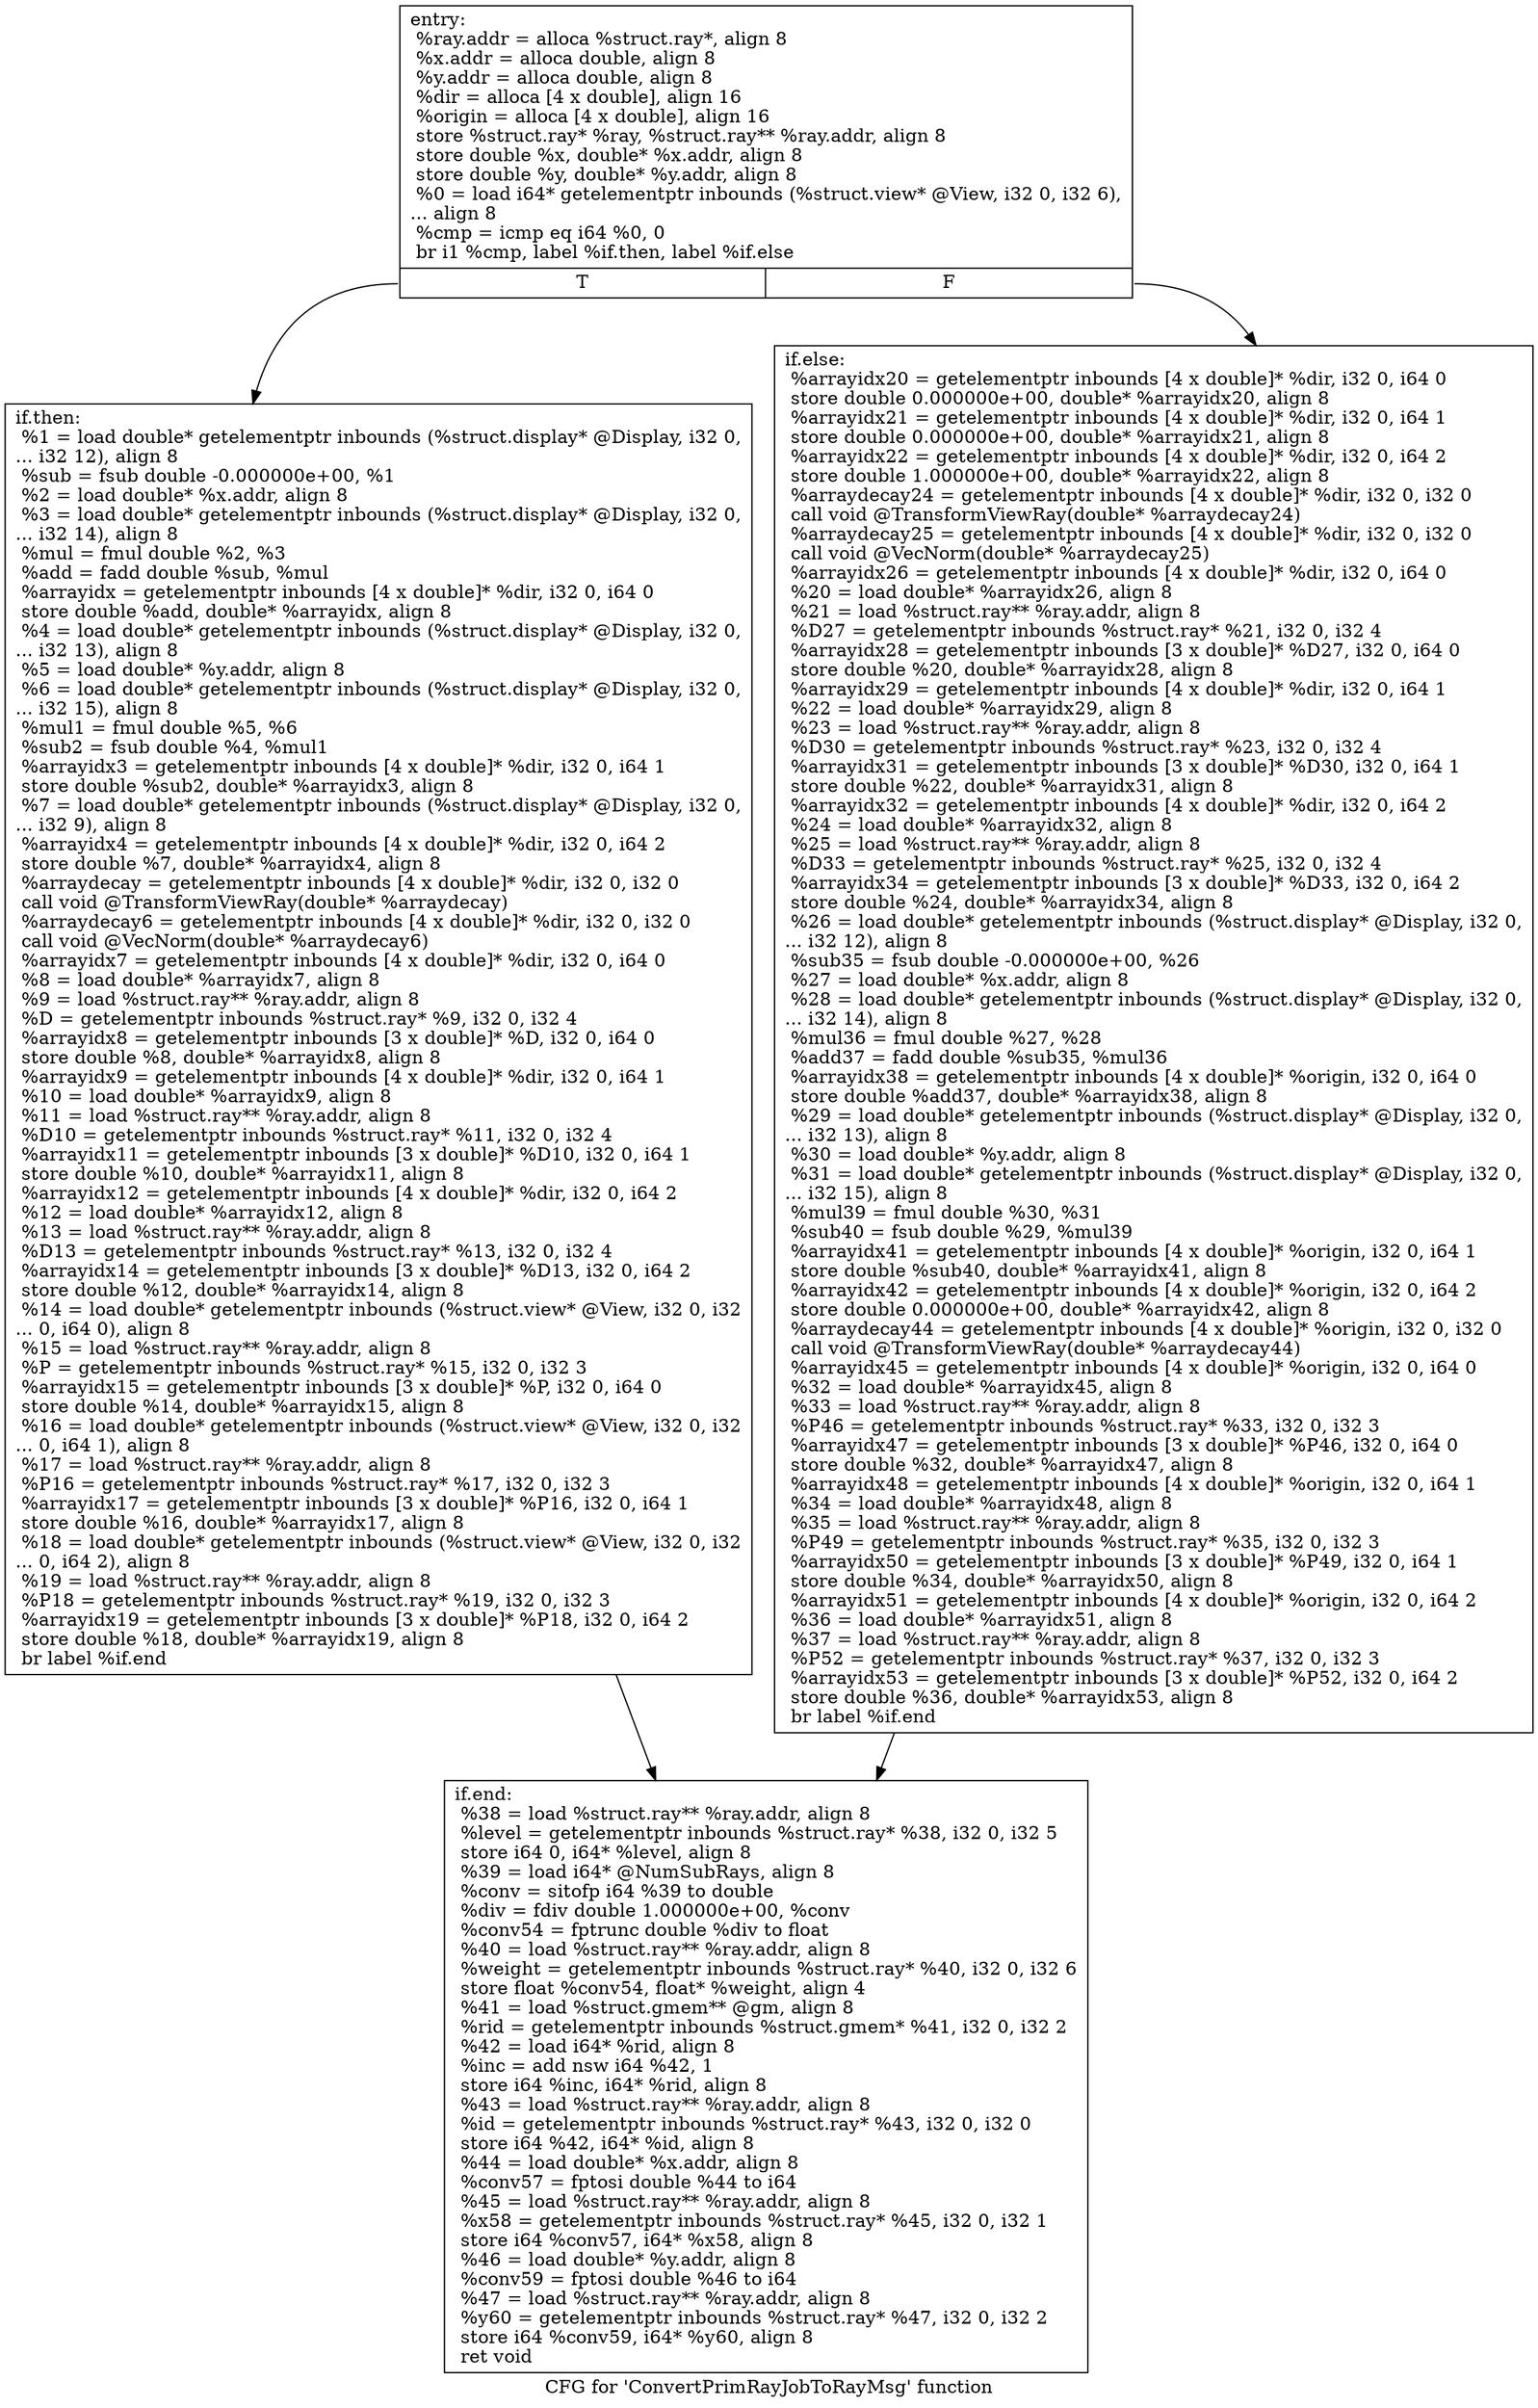 digraph "CFG for 'ConvertPrimRayJobToRayMsg' function" {
	label="CFG for 'ConvertPrimRayJobToRayMsg' function";

	Node0x6096d70 [shape=record,label="{entry:\l  %ray.addr = alloca %struct.ray*, align 8\l  %x.addr = alloca double, align 8\l  %y.addr = alloca double, align 8\l  %dir = alloca [4 x double], align 16\l  %origin = alloca [4 x double], align 16\l  store %struct.ray* %ray, %struct.ray** %ray.addr, align 8\l  store double %x, double* %x.addr, align 8\l  store double %y, double* %y.addr, align 8\l  %0 = load i64* getelementptr inbounds (%struct.view* @View, i32 0, i32 6),\l... align 8\l  %cmp = icmp eq i64 %0, 0\l  br i1 %cmp, label %if.then, label %if.else\l|{<s0>T|<s1>F}}"];
	Node0x6096d70:s0 -> Node0x60971c0;
	Node0x6096d70:s1 -> Node0x6097210;
	Node0x60971c0 [shape=record,label="{if.then:                                          \l  %1 = load double* getelementptr inbounds (%struct.display* @Display, i32 0,\l... i32 12), align 8\l  %sub = fsub double -0.000000e+00, %1\l  %2 = load double* %x.addr, align 8\l  %3 = load double* getelementptr inbounds (%struct.display* @Display, i32 0,\l... i32 14), align 8\l  %mul = fmul double %2, %3\l  %add = fadd double %sub, %mul\l  %arrayidx = getelementptr inbounds [4 x double]* %dir, i32 0, i64 0\l  store double %add, double* %arrayidx, align 8\l  %4 = load double* getelementptr inbounds (%struct.display* @Display, i32 0,\l... i32 13), align 8\l  %5 = load double* %y.addr, align 8\l  %6 = load double* getelementptr inbounds (%struct.display* @Display, i32 0,\l... i32 15), align 8\l  %mul1 = fmul double %5, %6\l  %sub2 = fsub double %4, %mul1\l  %arrayidx3 = getelementptr inbounds [4 x double]* %dir, i32 0, i64 1\l  store double %sub2, double* %arrayidx3, align 8\l  %7 = load double* getelementptr inbounds (%struct.display* @Display, i32 0,\l... i32 9), align 8\l  %arrayidx4 = getelementptr inbounds [4 x double]* %dir, i32 0, i64 2\l  store double %7, double* %arrayidx4, align 8\l  %arraydecay = getelementptr inbounds [4 x double]* %dir, i32 0, i32 0\l  call void @TransformViewRay(double* %arraydecay)\l  %arraydecay6 = getelementptr inbounds [4 x double]* %dir, i32 0, i32 0\l  call void @VecNorm(double* %arraydecay6)\l  %arrayidx7 = getelementptr inbounds [4 x double]* %dir, i32 0, i64 0\l  %8 = load double* %arrayidx7, align 8\l  %9 = load %struct.ray** %ray.addr, align 8\l  %D = getelementptr inbounds %struct.ray* %9, i32 0, i32 4\l  %arrayidx8 = getelementptr inbounds [3 x double]* %D, i32 0, i64 0\l  store double %8, double* %arrayidx8, align 8\l  %arrayidx9 = getelementptr inbounds [4 x double]* %dir, i32 0, i64 1\l  %10 = load double* %arrayidx9, align 8\l  %11 = load %struct.ray** %ray.addr, align 8\l  %D10 = getelementptr inbounds %struct.ray* %11, i32 0, i32 4\l  %arrayidx11 = getelementptr inbounds [3 x double]* %D10, i32 0, i64 1\l  store double %10, double* %arrayidx11, align 8\l  %arrayidx12 = getelementptr inbounds [4 x double]* %dir, i32 0, i64 2\l  %12 = load double* %arrayidx12, align 8\l  %13 = load %struct.ray** %ray.addr, align 8\l  %D13 = getelementptr inbounds %struct.ray* %13, i32 0, i32 4\l  %arrayidx14 = getelementptr inbounds [3 x double]* %D13, i32 0, i64 2\l  store double %12, double* %arrayidx14, align 8\l  %14 = load double* getelementptr inbounds (%struct.view* @View, i32 0, i32\l... 0, i64 0), align 8\l  %15 = load %struct.ray** %ray.addr, align 8\l  %P = getelementptr inbounds %struct.ray* %15, i32 0, i32 3\l  %arrayidx15 = getelementptr inbounds [3 x double]* %P, i32 0, i64 0\l  store double %14, double* %arrayidx15, align 8\l  %16 = load double* getelementptr inbounds (%struct.view* @View, i32 0, i32\l... 0, i64 1), align 8\l  %17 = load %struct.ray** %ray.addr, align 8\l  %P16 = getelementptr inbounds %struct.ray* %17, i32 0, i32 3\l  %arrayidx17 = getelementptr inbounds [3 x double]* %P16, i32 0, i64 1\l  store double %16, double* %arrayidx17, align 8\l  %18 = load double* getelementptr inbounds (%struct.view* @View, i32 0, i32\l... 0, i64 2), align 8\l  %19 = load %struct.ray** %ray.addr, align 8\l  %P18 = getelementptr inbounds %struct.ray* %19, i32 0, i32 3\l  %arrayidx19 = getelementptr inbounds [3 x double]* %P18, i32 0, i64 2\l  store double %18, double* %arrayidx19, align 8\l  br label %if.end\l}"];
	Node0x60971c0 -> Node0x6097260;
	Node0x6097210 [shape=record,label="{if.else:                                          \l  %arrayidx20 = getelementptr inbounds [4 x double]* %dir, i32 0, i64 0\l  store double 0.000000e+00, double* %arrayidx20, align 8\l  %arrayidx21 = getelementptr inbounds [4 x double]* %dir, i32 0, i64 1\l  store double 0.000000e+00, double* %arrayidx21, align 8\l  %arrayidx22 = getelementptr inbounds [4 x double]* %dir, i32 0, i64 2\l  store double 1.000000e+00, double* %arrayidx22, align 8\l  %arraydecay24 = getelementptr inbounds [4 x double]* %dir, i32 0, i32 0\l  call void @TransformViewRay(double* %arraydecay24)\l  %arraydecay25 = getelementptr inbounds [4 x double]* %dir, i32 0, i32 0\l  call void @VecNorm(double* %arraydecay25)\l  %arrayidx26 = getelementptr inbounds [4 x double]* %dir, i32 0, i64 0\l  %20 = load double* %arrayidx26, align 8\l  %21 = load %struct.ray** %ray.addr, align 8\l  %D27 = getelementptr inbounds %struct.ray* %21, i32 0, i32 4\l  %arrayidx28 = getelementptr inbounds [3 x double]* %D27, i32 0, i64 0\l  store double %20, double* %arrayidx28, align 8\l  %arrayidx29 = getelementptr inbounds [4 x double]* %dir, i32 0, i64 1\l  %22 = load double* %arrayidx29, align 8\l  %23 = load %struct.ray** %ray.addr, align 8\l  %D30 = getelementptr inbounds %struct.ray* %23, i32 0, i32 4\l  %arrayidx31 = getelementptr inbounds [3 x double]* %D30, i32 0, i64 1\l  store double %22, double* %arrayidx31, align 8\l  %arrayidx32 = getelementptr inbounds [4 x double]* %dir, i32 0, i64 2\l  %24 = load double* %arrayidx32, align 8\l  %25 = load %struct.ray** %ray.addr, align 8\l  %D33 = getelementptr inbounds %struct.ray* %25, i32 0, i32 4\l  %arrayidx34 = getelementptr inbounds [3 x double]* %D33, i32 0, i64 2\l  store double %24, double* %arrayidx34, align 8\l  %26 = load double* getelementptr inbounds (%struct.display* @Display, i32 0,\l... i32 12), align 8\l  %sub35 = fsub double -0.000000e+00, %26\l  %27 = load double* %x.addr, align 8\l  %28 = load double* getelementptr inbounds (%struct.display* @Display, i32 0,\l... i32 14), align 8\l  %mul36 = fmul double %27, %28\l  %add37 = fadd double %sub35, %mul36\l  %arrayidx38 = getelementptr inbounds [4 x double]* %origin, i32 0, i64 0\l  store double %add37, double* %arrayidx38, align 8\l  %29 = load double* getelementptr inbounds (%struct.display* @Display, i32 0,\l... i32 13), align 8\l  %30 = load double* %y.addr, align 8\l  %31 = load double* getelementptr inbounds (%struct.display* @Display, i32 0,\l... i32 15), align 8\l  %mul39 = fmul double %30, %31\l  %sub40 = fsub double %29, %mul39\l  %arrayidx41 = getelementptr inbounds [4 x double]* %origin, i32 0, i64 1\l  store double %sub40, double* %arrayidx41, align 8\l  %arrayidx42 = getelementptr inbounds [4 x double]* %origin, i32 0, i64 2\l  store double 0.000000e+00, double* %arrayidx42, align 8\l  %arraydecay44 = getelementptr inbounds [4 x double]* %origin, i32 0, i32 0\l  call void @TransformViewRay(double* %arraydecay44)\l  %arrayidx45 = getelementptr inbounds [4 x double]* %origin, i32 0, i64 0\l  %32 = load double* %arrayidx45, align 8\l  %33 = load %struct.ray** %ray.addr, align 8\l  %P46 = getelementptr inbounds %struct.ray* %33, i32 0, i32 3\l  %arrayidx47 = getelementptr inbounds [3 x double]* %P46, i32 0, i64 0\l  store double %32, double* %arrayidx47, align 8\l  %arrayidx48 = getelementptr inbounds [4 x double]* %origin, i32 0, i64 1\l  %34 = load double* %arrayidx48, align 8\l  %35 = load %struct.ray** %ray.addr, align 8\l  %P49 = getelementptr inbounds %struct.ray* %35, i32 0, i32 3\l  %arrayidx50 = getelementptr inbounds [3 x double]* %P49, i32 0, i64 1\l  store double %34, double* %arrayidx50, align 8\l  %arrayidx51 = getelementptr inbounds [4 x double]* %origin, i32 0, i64 2\l  %36 = load double* %arrayidx51, align 8\l  %37 = load %struct.ray** %ray.addr, align 8\l  %P52 = getelementptr inbounds %struct.ray* %37, i32 0, i32 3\l  %arrayidx53 = getelementptr inbounds [3 x double]* %P52, i32 0, i64 2\l  store double %36, double* %arrayidx53, align 8\l  br label %if.end\l}"];
	Node0x6097210 -> Node0x6097260;
	Node0x6097260 [shape=record,label="{if.end:                                           \l  %38 = load %struct.ray** %ray.addr, align 8\l  %level = getelementptr inbounds %struct.ray* %38, i32 0, i32 5\l  store i64 0, i64* %level, align 8\l  %39 = load i64* @NumSubRays, align 8\l  %conv = sitofp i64 %39 to double\l  %div = fdiv double 1.000000e+00, %conv\l  %conv54 = fptrunc double %div to float\l  %40 = load %struct.ray** %ray.addr, align 8\l  %weight = getelementptr inbounds %struct.ray* %40, i32 0, i32 6\l  store float %conv54, float* %weight, align 4\l  %41 = load %struct.gmem** @gm, align 8\l  %rid = getelementptr inbounds %struct.gmem* %41, i32 0, i32 2\l  %42 = load i64* %rid, align 8\l  %inc = add nsw i64 %42, 1\l  store i64 %inc, i64* %rid, align 8\l  %43 = load %struct.ray** %ray.addr, align 8\l  %id = getelementptr inbounds %struct.ray* %43, i32 0, i32 0\l  store i64 %42, i64* %id, align 8\l  %44 = load double* %x.addr, align 8\l  %conv57 = fptosi double %44 to i64\l  %45 = load %struct.ray** %ray.addr, align 8\l  %x58 = getelementptr inbounds %struct.ray* %45, i32 0, i32 1\l  store i64 %conv57, i64* %x58, align 8\l  %46 = load double* %y.addr, align 8\l  %conv59 = fptosi double %46 to i64\l  %47 = load %struct.ray** %ray.addr, align 8\l  %y60 = getelementptr inbounds %struct.ray* %47, i32 0, i32 2\l  store i64 %conv59, i64* %y60, align 8\l  ret void\l}"];
}

